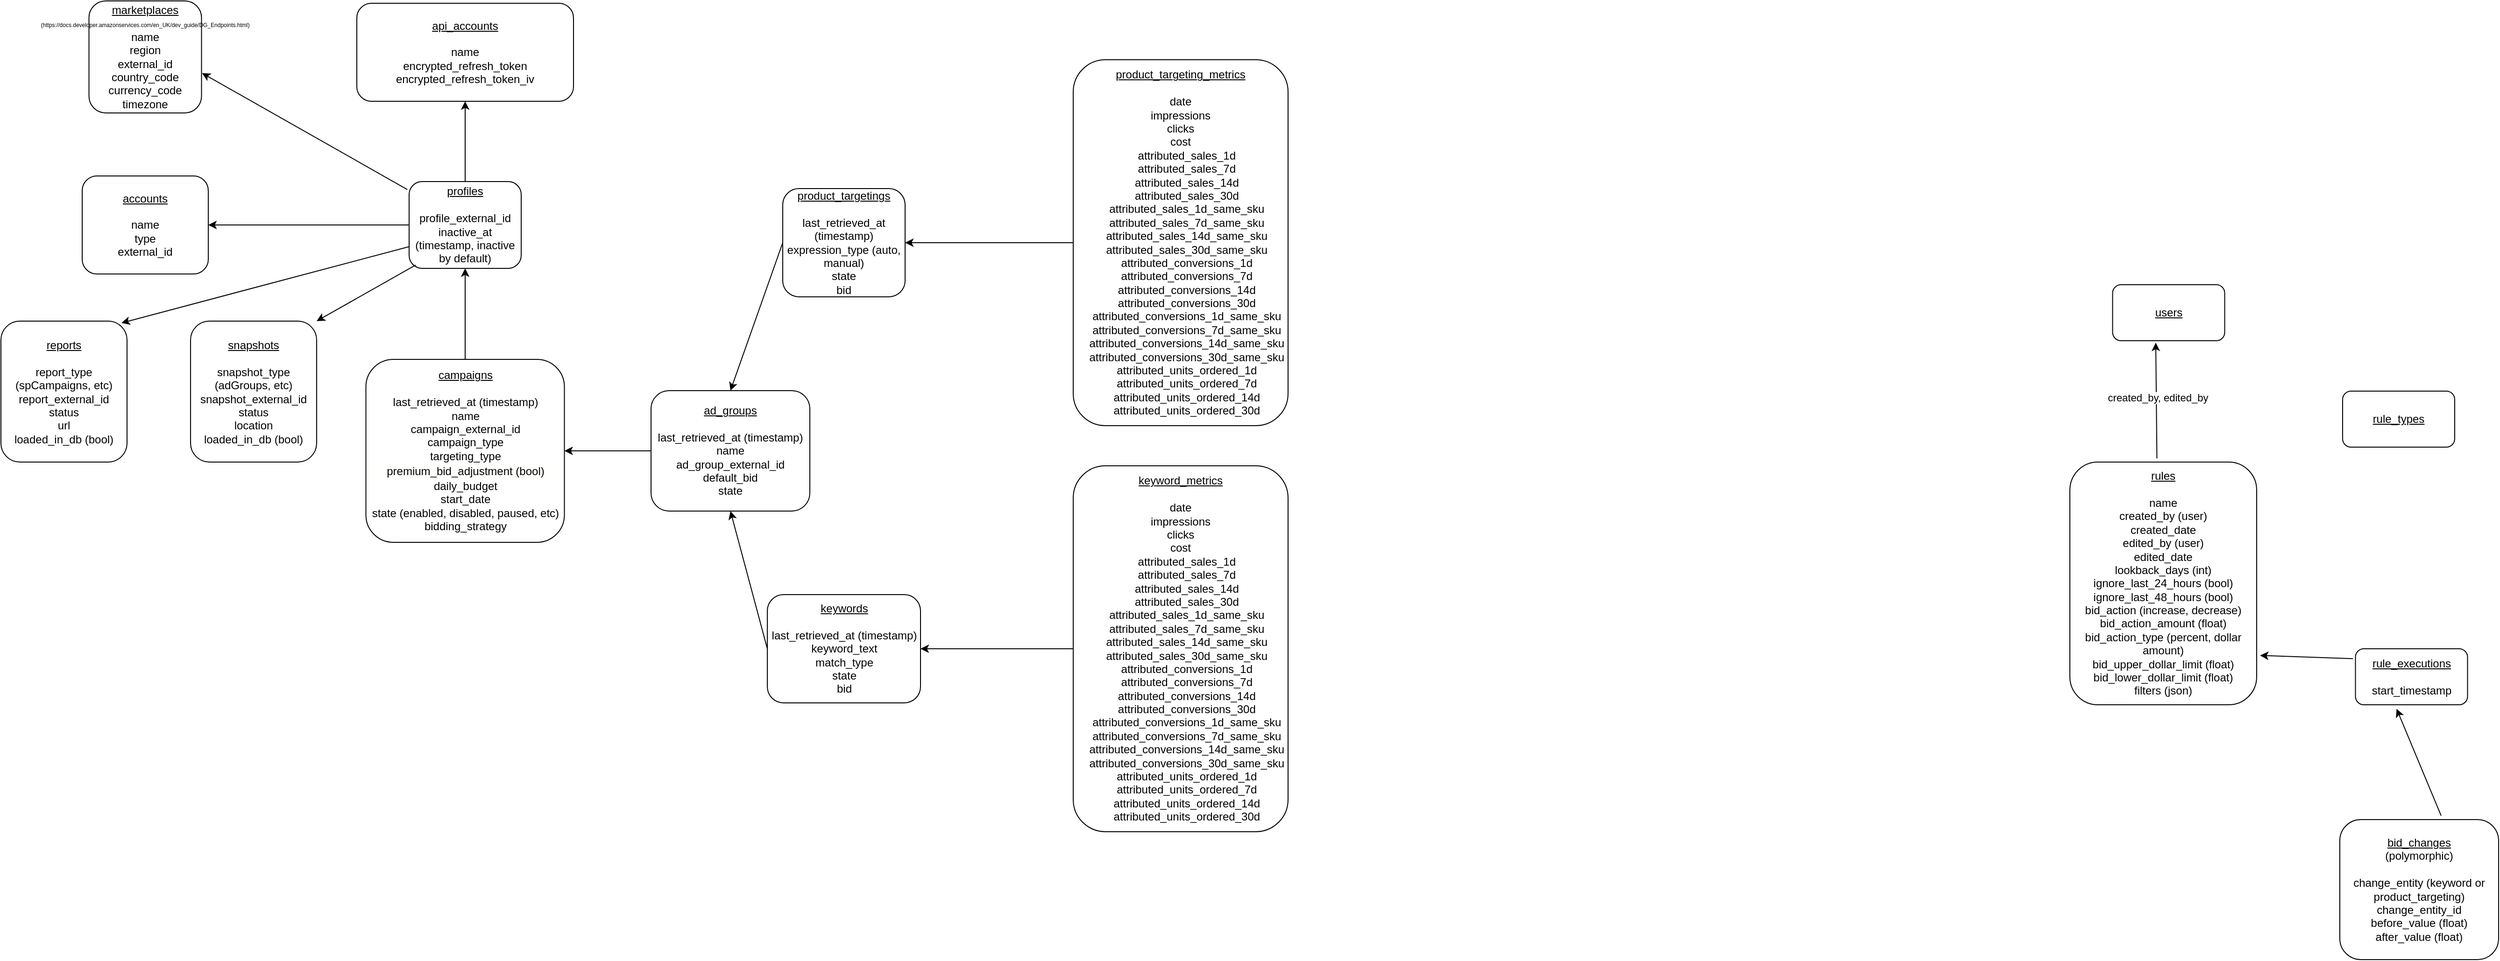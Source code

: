 <mxfile version="21.2.8" type="device">
  <diagram id="C5RBs43oDa-KdzZeNtuy" name="Page-1">
    <mxGraphModel dx="1853" dy="668" grid="0" gridSize="10" guides="1" tooltips="1" connect="1" arrows="1" fold="1" page="0" pageScale="1" pageWidth="850" pageHeight="1100" background="none" math="0" shadow="0">
      <root>
        <mxCell id="WIyWlLk6GJQsqaUBKTNV-0" />
        <mxCell id="WIyWlLk6GJQsqaUBKTNV-1" parent="WIyWlLk6GJQsqaUBKTNV-0" />
        <mxCell id="C941HvQNo79cvWIylwDC-0" value="&lt;u&gt;profiles&lt;br&gt;&lt;/u&gt;&lt;br&gt;profile_external_id&lt;br&gt;inactive_at (timestamp, inactive by default)" style="rounded=1;whiteSpace=wrap;html=1;" parent="WIyWlLk6GJQsqaUBKTNV-1" vertex="1">
          <mxGeometry x="796" y="770.5" width="120" height="93" as="geometry" />
        </mxCell>
        <mxCell id="C941HvQNo79cvWIylwDC-3" value="&lt;u&gt;marketplaces&lt;/u&gt;&lt;br&gt;&lt;font style=&quot;font-size: 6px;&quot;&gt;(https://docs.developer.amazonservices.com/en_UK/dev_guide/DG_Endpoints.html)&lt;/font&gt;&lt;br&gt;name&lt;br&gt;region&lt;br&gt;external_id&lt;br&gt;country_code&lt;br&gt;currency_code&lt;br&gt;timezone" style="rounded=1;whiteSpace=wrap;html=1;" parent="WIyWlLk6GJQsqaUBKTNV-1" vertex="1">
          <mxGeometry x="453.25" y="577" width="120.5" height="120" as="geometry" />
        </mxCell>
        <mxCell id="C941HvQNo79cvWIylwDC-7" value="&lt;u&gt;users&lt;/u&gt;" style="rounded=1;whiteSpace=wrap;html=1;" parent="WIyWlLk6GJQsqaUBKTNV-1" vertex="1">
          <mxGeometry x="2619.76" y="881" width="120" height="60" as="geometry" />
        </mxCell>
        <mxCell id="C941HvQNo79cvWIylwDC-8" value="" style="endArrow=classic;html=1;rounded=0;entryX=0.385;entryY=1.035;entryDx=0;entryDy=0;exitX=0.466;exitY=-0.015;exitDx=0;exitDy=0;exitPerimeter=0;entryPerimeter=0;" parent="WIyWlLk6GJQsqaUBKTNV-1" source="C941HvQNo79cvWIylwDC-6" target="C941HvQNo79cvWIylwDC-7" edge="1">
          <mxGeometry width="50" height="50" relative="1" as="geometry">
            <mxPoint x="2731.76" y="1326" as="sourcePoint" />
            <mxPoint x="2731.76" y="1256" as="targetPoint" />
          </mxGeometry>
        </mxCell>
        <mxCell id="C941HvQNo79cvWIylwDC-9" value="created_by, edited_by" style="edgeLabel;html=1;align=center;verticalAlign=middle;resizable=0;points=[];" parent="C941HvQNo79cvWIylwDC-8" vertex="1" connectable="0">
          <mxGeometry x="0.046" y="-1" relative="1" as="geometry">
            <mxPoint as="offset" />
          </mxGeometry>
        </mxCell>
        <mxCell id="C941HvQNo79cvWIylwDC-24" value="&lt;u&gt;bid_changes&lt;/u&gt;&lt;br&gt;(polymorphic)&lt;br&gt;&lt;br&gt;change_entity (keyword or product_targeting)&lt;br&gt;change_entity_id&lt;br&gt;before_value (float)&lt;br&gt;after_value (float)" style="whiteSpace=wrap;html=1;rounded=1;" parent="WIyWlLk6GJQsqaUBKTNV-1" vertex="1">
          <mxGeometry x="2863" y="1454" width="170" height="150" as="geometry" />
        </mxCell>
        <mxCell id="wr4JOYPQw7pDmdIU0EW8-0" value="&lt;u&gt;campaigns&lt;/u&gt;&lt;br&gt;&lt;br&gt;last_retrieved_at (timestamp)&lt;br&gt;name&lt;br&gt;campaign_external_id&lt;br&gt;campaign_type&lt;br&gt;targeting_type&lt;br&gt;&lt;div style=&quot;background-color: rgb(255, 255, 254); line-height: 18px;&quot;&gt;premium_bid_adjustment (bool)&lt;/div&gt;daily_budget&lt;br&gt;start_date&lt;br&gt;state (enabled, disabled, paused, etc)&lt;br&gt;bidding_strategy" style="rounded=1;whiteSpace=wrap;html=1;" parent="WIyWlLk6GJQsqaUBKTNV-1" vertex="1">
          <mxGeometry x="749.75" y="961" width="212.5" height="196" as="geometry" />
        </mxCell>
        <mxCell id="wr4JOYPQw7pDmdIU0EW8-1" value="" style="endArrow=classic;html=1;rounded=0;exitX=0.5;exitY=0;exitDx=0;exitDy=0;entryX=0.5;entryY=1;entryDx=0;entryDy=0;" parent="WIyWlLk6GJQsqaUBKTNV-1" source="wr4JOYPQw7pDmdIU0EW8-0" target="C941HvQNo79cvWIylwDC-0" edge="1">
          <mxGeometry width="50" height="50" relative="1" as="geometry">
            <mxPoint x="862.76" y="1010" as="sourcePoint" />
            <mxPoint x="837" y="886" as="targetPoint" />
          </mxGeometry>
        </mxCell>
        <mxCell id="wr4JOYPQw7pDmdIU0EW8-7" value="&lt;u&gt;ad_groups&lt;/u&gt;&lt;br&gt;&lt;br&gt;last_retrieved_at (timestamp)&lt;br&gt;name&lt;br&gt;ad_group_external_id&lt;br&gt;default_bid&lt;br&gt;state" style="rounded=1;whiteSpace=wrap;html=1;" parent="WIyWlLk6GJQsqaUBKTNV-1" vertex="1">
          <mxGeometry x="1055" y="994.5" width="170" height="129" as="geometry" />
        </mxCell>
        <mxCell id="wr4JOYPQw7pDmdIU0EW8-8" value="&lt;u&gt;keywords&lt;br&gt;&lt;/u&gt;&lt;br&gt;last_retrieved_at (timestamp)&lt;br&gt;keyword_text&lt;br&gt;match_type&lt;br&gt;state&lt;br&gt;bid" style="rounded=1;whiteSpace=wrap;html=1;" parent="WIyWlLk6GJQsqaUBKTNV-1" vertex="1">
          <mxGeometry x="1179.5" y="1213" width="164" height="116" as="geometry" />
        </mxCell>
        <mxCell id="wr4JOYPQw7pDmdIU0EW8-10" value="&lt;u&gt;product_targetings&lt;/u&gt;&lt;br&gt;&lt;br&gt;last_retrieved_at (timestamp)&lt;br&gt;expression_type (auto, manual)&lt;br&gt;state&lt;br&gt;bid" style="rounded=1;whiteSpace=wrap;html=1;" parent="WIyWlLk6GJQsqaUBKTNV-1" vertex="1">
          <mxGeometry x="1196" y="778" width="131" height="116" as="geometry" />
        </mxCell>
        <mxCell id="u1sBW_EU3_W6Uo1x1SjG-0" value="" style="endArrow=classic;html=1;rounded=0;entryX=1;entryY=0.5;entryDx=0;entryDy=0;exitX=0;exitY=0.5;exitDx=0;exitDy=0;" parent="WIyWlLk6GJQsqaUBKTNV-1" source="wr4JOYPQw7pDmdIU0EW8-7" target="wr4JOYPQw7pDmdIU0EW8-0" edge="1">
          <mxGeometry width="50" height="50" relative="1" as="geometry">
            <mxPoint x="879" y="1205" as="sourcePoint" />
            <mxPoint x="1112.76" y="1150" as="targetPoint" />
          </mxGeometry>
        </mxCell>
        <mxCell id="u1sBW_EU3_W6Uo1x1SjG-2" value="" style="endArrow=classic;html=1;rounded=0;entryX=0.5;entryY=1;entryDx=0;entryDy=0;exitX=0;exitY=0.5;exitDx=0;exitDy=0;" parent="WIyWlLk6GJQsqaUBKTNV-1" source="wr4JOYPQw7pDmdIU0EW8-8" target="wr4JOYPQw7pDmdIU0EW8-7" edge="1">
          <mxGeometry width="50" height="50" relative="1" as="geometry">
            <mxPoint x="760.76" y="1635.75" as="sourcePoint" />
            <mxPoint x="834" y="1400" as="targetPoint" />
          </mxGeometry>
        </mxCell>
        <mxCell id="u1sBW_EU3_W6Uo1x1SjG-3" value="" style="endArrow=classic;html=1;rounded=0;entryX=0.5;entryY=0;entryDx=0;entryDy=0;exitX=0;exitY=0.5;exitDx=0;exitDy=0;" parent="WIyWlLk6GJQsqaUBKTNV-1" source="wr4JOYPQw7pDmdIU0EW8-10" target="wr4JOYPQw7pDmdIU0EW8-7" edge="1">
          <mxGeometry width="50" height="50" relative="1" as="geometry">
            <mxPoint x="1010.76" y="1635.75" as="sourcePoint" />
            <mxPoint x="894" y="1400" as="targetPoint" />
          </mxGeometry>
        </mxCell>
        <mxCell id="u1sBW_EU3_W6Uo1x1SjG-9" value="&lt;u&gt;keyword_metrics&lt;/u&gt;&lt;br&gt;&lt;br&gt;date&lt;br&gt;impressions&lt;br&gt;clicks&lt;br&gt;cost&lt;br&gt;&lt;div&gt;&amp;nbsp; &amp;nbsp; attributed_sales_1d&lt;/div&gt;&lt;div&gt;&amp;nbsp; &amp;nbsp; attributed_sales_7d&lt;/div&gt;&lt;div&gt;&amp;nbsp; &amp;nbsp; attributed_sales_14d&lt;/div&gt;&lt;div&gt;&amp;nbsp; &amp;nbsp; attributed_sales_30d&lt;/div&gt;&lt;div&gt;&amp;nbsp; &amp;nbsp; attributed_sales_1d_same_sku&lt;/div&gt;&lt;div&gt;&amp;nbsp; &amp;nbsp; attributed_sales_7d_same_sku&lt;/div&gt;&lt;div&gt;&amp;nbsp; &amp;nbsp; attributed_sales_14d_same_sku&lt;/div&gt;&lt;div&gt;&amp;nbsp; &amp;nbsp; attributed_sales_30d_same_sku&lt;/div&gt;&lt;div&gt;&amp;nbsp; &amp;nbsp; attributed_conversions_1d&lt;/div&gt;&lt;div&gt;&amp;nbsp; &amp;nbsp; attributed_conversions_7d&lt;/div&gt;&lt;div&gt;&amp;nbsp; &amp;nbsp; attributed_conversions_14d&lt;/div&gt;&lt;div&gt;&amp;nbsp; &amp;nbsp; attributed_conversions_30d&lt;/div&gt;&lt;div&gt;&amp;nbsp; &amp;nbsp; attributed_conversions_1d_same_sku&lt;/div&gt;&lt;div&gt;&amp;nbsp; &amp;nbsp; attributed_conversions_7d_same_sku&lt;/div&gt;&lt;div&gt;&amp;nbsp; &amp;nbsp; attributed_conversions_14d_same_sku&lt;/div&gt;&lt;div&gt;&amp;nbsp; &amp;nbsp; attributed_conversions_30d_same_sku&lt;/div&gt;&lt;div&gt;&amp;nbsp; &amp;nbsp; attributed_units_ordered_1d&lt;/div&gt;&lt;div&gt;&amp;nbsp; &amp;nbsp; attributed_units_ordered_7d&lt;/div&gt;&lt;div&gt;&amp;nbsp; &amp;nbsp; attributed_units_ordered_14d&lt;/div&gt;&lt;div&gt;&amp;nbsp; &amp;nbsp; attributed_units_ordered_30d&lt;/div&gt;" style="rounded=1;whiteSpace=wrap;html=1;" parent="WIyWlLk6GJQsqaUBKTNV-1" vertex="1">
          <mxGeometry x="1507" y="1075" width="230" height="392" as="geometry" />
        </mxCell>
        <mxCell id="u1sBW_EU3_W6Uo1x1SjG-12" value="" style="endArrow=classic;html=1;rounded=0;entryX=1;entryY=0.5;entryDx=0;entryDy=0;exitX=0;exitY=0.5;exitDx=0;exitDy=0;" parent="WIyWlLk6GJQsqaUBKTNV-1" source="u1sBW_EU3_W6Uo1x1SjG-9" target="wr4JOYPQw7pDmdIU0EW8-8" edge="1">
          <mxGeometry width="50" height="50" relative="1" as="geometry">
            <mxPoint x="718" y="1558" as="sourcePoint" />
            <mxPoint x="658" y="1541" as="targetPoint" />
          </mxGeometry>
        </mxCell>
        <mxCell id="u1sBW_EU3_W6Uo1x1SjG-13" value="" style="endArrow=classic;html=1;rounded=0;exitX=0;exitY=0.5;exitDx=0;exitDy=0;entryX=1;entryY=0.5;entryDx=0;entryDy=0;" parent="WIyWlLk6GJQsqaUBKTNV-1" source="9MRD_xSqmjf1EM2DKg6H-3" target="wr4JOYPQw7pDmdIU0EW8-10" edge="1">
          <mxGeometry width="50" height="50" relative="1" as="geometry">
            <mxPoint x="994" y="1570" as="sourcePoint" />
            <mxPoint x="710" y="1423.25" as="targetPoint" />
          </mxGeometry>
        </mxCell>
        <mxCell id="u1sBW_EU3_W6Uo1x1SjG-14" value="&lt;u&gt;accounts&lt;/u&gt;&lt;br&gt;&lt;br&gt;name&lt;br&gt;type&lt;br&gt;external_id" style="rounded=1;whiteSpace=wrap;html=1;" parent="WIyWlLk6GJQsqaUBKTNV-1" vertex="1">
          <mxGeometry x="446" y="764.5" width="135" height="105" as="geometry" />
        </mxCell>
        <mxCell id="u1sBW_EU3_W6Uo1x1SjG-15" value="" style="endArrow=classic;html=1;rounded=0;exitX=-0.016;exitY=0.092;exitDx=0;exitDy=0;exitPerimeter=0;entryX=1.004;entryY=0.644;entryDx=0;entryDy=0;entryPerimeter=0;" parent="WIyWlLk6GJQsqaUBKTNV-1" source="C941HvQNo79cvWIylwDC-0" target="C941HvQNo79cvWIylwDC-3" edge="1">
          <mxGeometry width="50" height="50" relative="1" as="geometry">
            <mxPoint x="742.76" y="770" as="sourcePoint" />
            <mxPoint x="792.76" y="720" as="targetPoint" />
          </mxGeometry>
        </mxCell>
        <mxCell id="u1sBW_EU3_W6Uo1x1SjG-16" value="" style="endArrow=classic;html=1;rounded=0;entryX=1;entryY=0.5;entryDx=0;entryDy=0;exitX=0;exitY=0.5;exitDx=0;exitDy=0;" parent="WIyWlLk6GJQsqaUBKTNV-1" source="C941HvQNo79cvWIylwDC-0" target="u1sBW_EU3_W6Uo1x1SjG-14" edge="1">
          <mxGeometry width="50" height="50" relative="1" as="geometry">
            <mxPoint x="722.76" y="940" as="sourcePoint" />
            <mxPoint x="772.76" y="890" as="targetPoint" />
          </mxGeometry>
        </mxCell>
        <mxCell id="BuHcL7CKRmRFUdWlAkRo-1" value="&lt;u&gt;rule_executions&lt;/u&gt;&lt;br&gt;&lt;br&gt;start_timestamp" style="rounded=1;whiteSpace=wrap;html=1;" parent="WIyWlLk6GJQsqaUBKTNV-1" vertex="1">
          <mxGeometry x="2879.76" y="1271" width="120" height="60" as="geometry" />
        </mxCell>
        <mxCell id="BuHcL7CKRmRFUdWlAkRo-2" value="" style="endArrow=classic;html=1;rounded=0;entryX=1.018;entryY=0.797;entryDx=0;entryDy=0;entryPerimeter=0;exitX=-0.022;exitY=0.177;exitDx=0;exitDy=0;exitPerimeter=0;" parent="WIyWlLk6GJQsqaUBKTNV-1" source="BuHcL7CKRmRFUdWlAkRo-1" target="C941HvQNo79cvWIylwDC-6" edge="1">
          <mxGeometry width="50" height="50" relative="1" as="geometry">
            <mxPoint x="2969.76" y="1441" as="sourcePoint" />
            <mxPoint x="3019.76" y="1391" as="targetPoint" />
          </mxGeometry>
        </mxCell>
        <mxCell id="BuHcL7CKRmRFUdWlAkRo-3" value="" style="endArrow=classic;html=1;rounded=0;exitX=0.638;exitY=-0.028;exitDx=0;exitDy=0;exitPerimeter=0;entryX=0.367;entryY=1.072;entryDx=0;entryDy=0;entryPerimeter=0;" parent="WIyWlLk6GJQsqaUBKTNV-1" source="C941HvQNo79cvWIylwDC-24" target="BuHcL7CKRmRFUdWlAkRo-1" edge="1">
          <mxGeometry width="50" height="50" relative="1" as="geometry">
            <mxPoint x="2869.76" y="1461" as="sourcePoint" />
            <mxPoint x="2919.76" y="1411" as="targetPoint" />
          </mxGeometry>
        </mxCell>
        <mxCell id="C941HvQNo79cvWIylwDC-6" value="&lt;u&gt;rules&lt;/u&gt;&lt;br&gt;&lt;br&gt;name&lt;br&gt;created_by (user)&lt;br&gt;created_date&lt;br&gt;edited_by (user)&lt;br&gt;edited_date&lt;br&gt;lookback_days (int)&lt;br&gt;ignore_last_24_hours (bool)&lt;br&gt;ignore_last_48_hours (bool)&lt;br&gt;bid_action (increase, decrease)&lt;br&gt;bid_action_amount (float)&lt;br&gt;bid_action_type (percent, dollar amount)&lt;br&gt;bid_upper_dollar_limit (float)&lt;br&gt;bid_lower_dollar_limit (float)&lt;br&gt;filters (json)" style="rounded=1;whiteSpace=wrap;html=1;" parent="WIyWlLk6GJQsqaUBKTNV-1" vertex="1">
          <mxGeometry x="2574" y="1071" width="200" height="260" as="geometry" />
        </mxCell>
        <mxCell id="qQwNcQiLMnn2w-9DEvpx-1" value="&lt;u&gt;api_accounts&lt;/u&gt;&lt;br&gt;&lt;br&gt;name&lt;br&gt;encrypted_refresh_token&lt;br&gt;encrypted_refresh_token_iv" style="rounded=1;whiteSpace=wrap;html=1;" parent="WIyWlLk6GJQsqaUBKTNV-1" vertex="1">
          <mxGeometry x="740" y="579.5" width="232" height="105" as="geometry" />
        </mxCell>
        <mxCell id="qQwNcQiLMnn2w-9DEvpx-2" value="" style="endArrow=classic;html=1;rounded=0;exitX=0.5;exitY=0;exitDx=0;exitDy=0;entryX=0.5;entryY=1;entryDx=0;entryDy=0;" parent="WIyWlLk6GJQsqaUBKTNV-1" source="C941HvQNo79cvWIylwDC-0" target="qQwNcQiLMnn2w-9DEvpx-1" edge="1">
          <mxGeometry width="50" height="50" relative="1" as="geometry">
            <mxPoint x="691" y="877" as="sourcePoint" />
            <mxPoint x="851" y="700" as="targetPoint" />
          </mxGeometry>
        </mxCell>
        <mxCell id="qQwNcQiLMnn2w-9DEvpx-3" value="&lt;u&gt;rule_types&lt;/u&gt;" style="rounded=1;whiteSpace=wrap;html=1;" parent="WIyWlLk6GJQsqaUBKTNV-1" vertex="1">
          <mxGeometry x="2866" y="995" width="120" height="60" as="geometry" />
        </mxCell>
        <mxCell id="7xXiQuBShOPo0H5iLTUf-0" value="&lt;u&gt;reports&lt;/u&gt;&lt;br&gt;&lt;br&gt;report_type (spCampaigns, etc)&lt;br&gt;report_external_id&lt;br&gt;status&lt;br&gt;url&lt;br&gt;loaded_in_db (bool)" style="rounded=1;whiteSpace=wrap;html=1;" parent="WIyWlLk6GJQsqaUBKTNV-1" vertex="1">
          <mxGeometry x="359" y="920" width="135" height="151" as="geometry" />
        </mxCell>
        <mxCell id="7xXiQuBShOPo0H5iLTUf-1" value="" style="endArrow=classic;html=1;rounded=0;entryX=0.956;entryY=0.013;entryDx=0;entryDy=0;exitX=0;exitY=0.75;exitDx=0;exitDy=0;entryPerimeter=0;" parent="WIyWlLk6GJQsqaUBKTNV-1" source="C941HvQNo79cvWIylwDC-0" target="7xXiQuBShOPo0H5iLTUf-0" edge="1">
          <mxGeometry width="50" height="50" relative="1" as="geometry">
            <mxPoint x="817" y="900" as="sourcePoint" />
            <mxPoint x="602" y="900" as="targetPoint" />
          </mxGeometry>
        </mxCell>
        <mxCell id="9MRD_xSqmjf1EM2DKg6H-0" value="&lt;u&gt;snapshots&lt;/u&gt;&lt;br&gt;&lt;br&gt;snapshot_type (adGroups, etc)&lt;br&gt;snapshot_external_id&lt;br&gt;status&lt;br&gt;location&lt;br&gt;loaded_in_db (bool)" style="rounded=1;whiteSpace=wrap;html=1;" parent="WIyWlLk6GJQsqaUBKTNV-1" vertex="1">
          <mxGeometry x="562" y="920" width="135" height="151" as="geometry" />
        </mxCell>
        <mxCell id="9MRD_xSqmjf1EM2DKg6H-1" value="" style="endArrow=classic;html=1;rounded=0;exitX=0.058;exitY=0.962;exitDx=0;exitDy=0;exitPerimeter=0;entryX=1;entryY=0;entryDx=0;entryDy=0;" parent="WIyWlLk6GJQsqaUBKTNV-1" source="C941HvQNo79cvWIylwDC-0" target="9MRD_xSqmjf1EM2DKg6H-0" edge="1">
          <mxGeometry width="50" height="50" relative="1" as="geometry">
            <mxPoint x="807" y="868" as="sourcePoint" />
            <mxPoint x="719" y="920" as="targetPoint" />
          </mxGeometry>
        </mxCell>
        <mxCell id="9MRD_xSqmjf1EM2DKg6H-3" value="&lt;div&gt;&lt;u&gt;product_targeting_metrics&lt;/u&gt;&lt;/div&gt;&lt;br&gt;date&lt;br&gt;impressions&lt;br&gt;clicks&lt;br&gt;cost&lt;br&gt;&lt;div&gt;&amp;nbsp; &amp;nbsp; attributed_sales_1d&lt;/div&gt;&lt;div&gt;&amp;nbsp; &amp;nbsp; attributed_sales_7d&lt;/div&gt;&lt;div&gt;&amp;nbsp; &amp;nbsp; attributed_sales_14d&lt;/div&gt;&lt;div&gt;&amp;nbsp; &amp;nbsp; attributed_sales_30d&lt;/div&gt;&lt;div&gt;&amp;nbsp; &amp;nbsp; attributed_sales_1d_same_sku&lt;/div&gt;&lt;div&gt;&amp;nbsp; &amp;nbsp; attributed_sales_7d_same_sku&lt;/div&gt;&lt;div&gt;&amp;nbsp; &amp;nbsp; attributed_sales_14d_same_sku&lt;/div&gt;&lt;div&gt;&amp;nbsp; &amp;nbsp; attributed_sales_30d_same_sku&lt;/div&gt;&lt;div&gt;&amp;nbsp; &amp;nbsp; attributed_conversions_1d&lt;/div&gt;&lt;div&gt;&amp;nbsp; &amp;nbsp; attributed_conversions_7d&lt;/div&gt;&lt;div&gt;&amp;nbsp; &amp;nbsp; attributed_conversions_14d&lt;/div&gt;&lt;div&gt;&amp;nbsp; &amp;nbsp; attributed_conversions_30d&lt;/div&gt;&lt;div&gt;&amp;nbsp; &amp;nbsp; attributed_conversions_1d_same_sku&lt;/div&gt;&lt;div&gt;&amp;nbsp; &amp;nbsp; attributed_conversions_7d_same_sku&lt;/div&gt;&lt;div&gt;&amp;nbsp; &amp;nbsp; attributed_conversions_14d_same_sku&lt;/div&gt;&lt;div&gt;&amp;nbsp; &amp;nbsp; attributed_conversions_30d_same_sku&lt;/div&gt;&lt;div&gt;&amp;nbsp; &amp;nbsp; attributed_units_ordered_1d&lt;/div&gt;&lt;div&gt;&amp;nbsp; &amp;nbsp; attributed_units_ordered_7d&lt;/div&gt;&lt;div&gt;&amp;nbsp; &amp;nbsp; attributed_units_ordered_14d&lt;/div&gt;&lt;div&gt;&amp;nbsp; &amp;nbsp; attributed_units_ordered_30d&lt;/div&gt;" style="rounded=1;whiteSpace=wrap;html=1;" parent="WIyWlLk6GJQsqaUBKTNV-1" vertex="1">
          <mxGeometry x="1507" y="640" width="230" height="392" as="geometry" />
        </mxCell>
      </root>
    </mxGraphModel>
  </diagram>
</mxfile>
